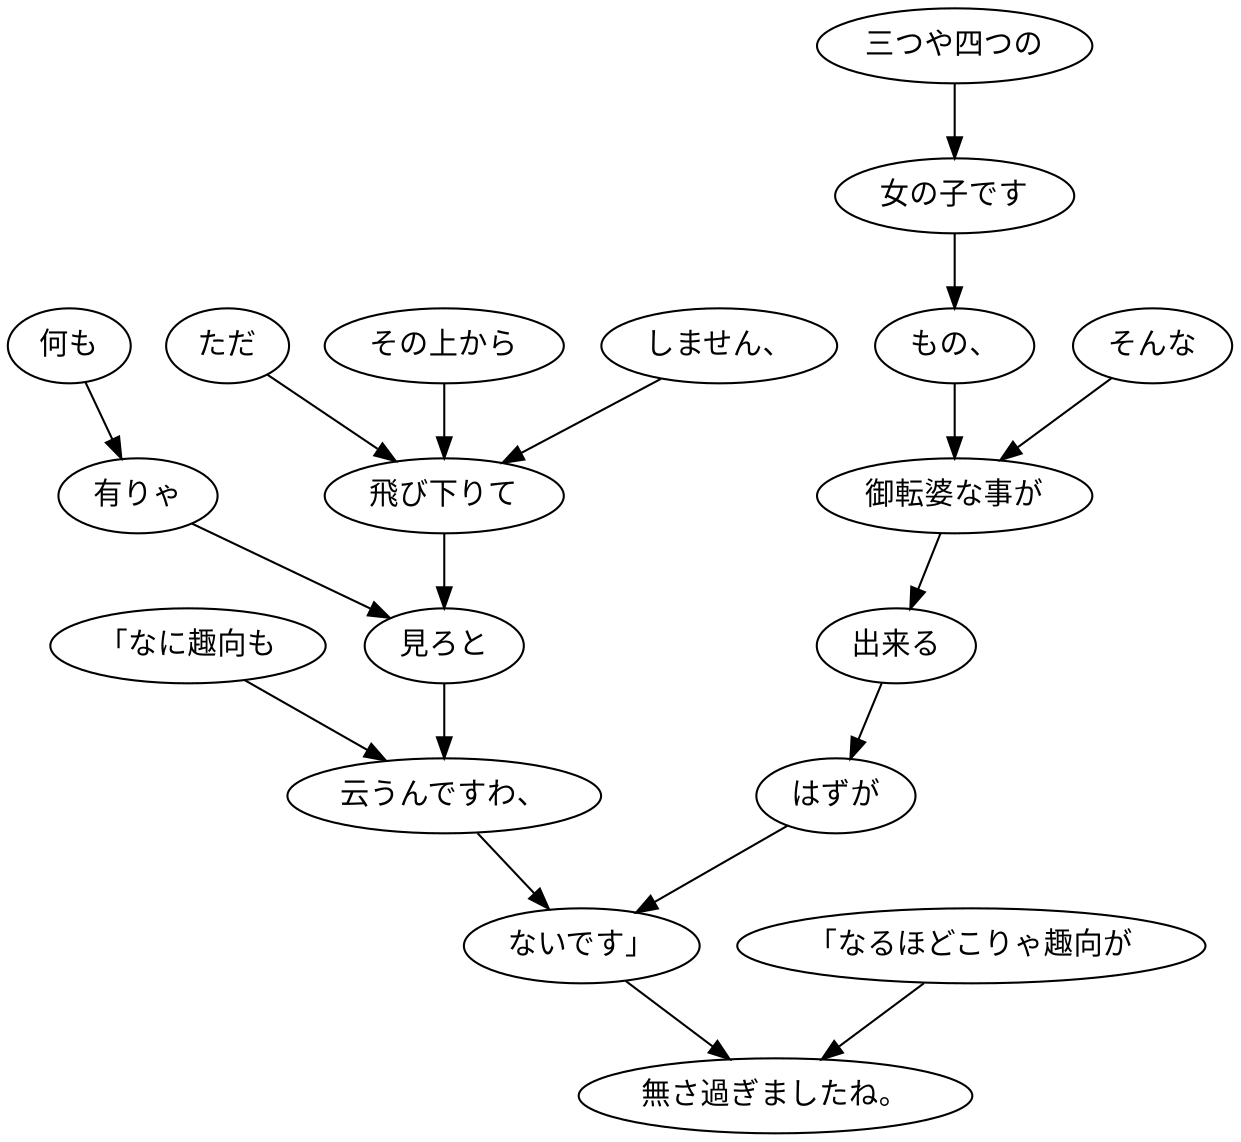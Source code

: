 digraph graph1414 {
	node0 [label="「なに趣向も"];
	node1 [label="何も"];
	node2 [label="有りゃ"];
	node3 [label="しません、"];
	node4 [label="ただ"];
	node5 [label="その上から"];
	node6 [label="飛び下りて"];
	node7 [label="見ろと"];
	node8 [label="云うんですわ、"];
	node9 [label="三つや四つの"];
	node10 [label="女の子です"];
	node11 [label="もの、"];
	node12 [label="そんな"];
	node13 [label="御転婆な事が"];
	node14 [label="出来る"];
	node15 [label="はずが"];
	node16 [label="ないです」"];
	node17 [label="「なるほどこりゃ趣向が"];
	node18 [label="無さ過ぎましたね。"];
	node0 -> node8;
	node1 -> node2;
	node2 -> node7;
	node3 -> node6;
	node4 -> node6;
	node5 -> node6;
	node6 -> node7;
	node7 -> node8;
	node8 -> node16;
	node9 -> node10;
	node10 -> node11;
	node11 -> node13;
	node12 -> node13;
	node13 -> node14;
	node14 -> node15;
	node15 -> node16;
	node16 -> node18;
	node17 -> node18;
}
